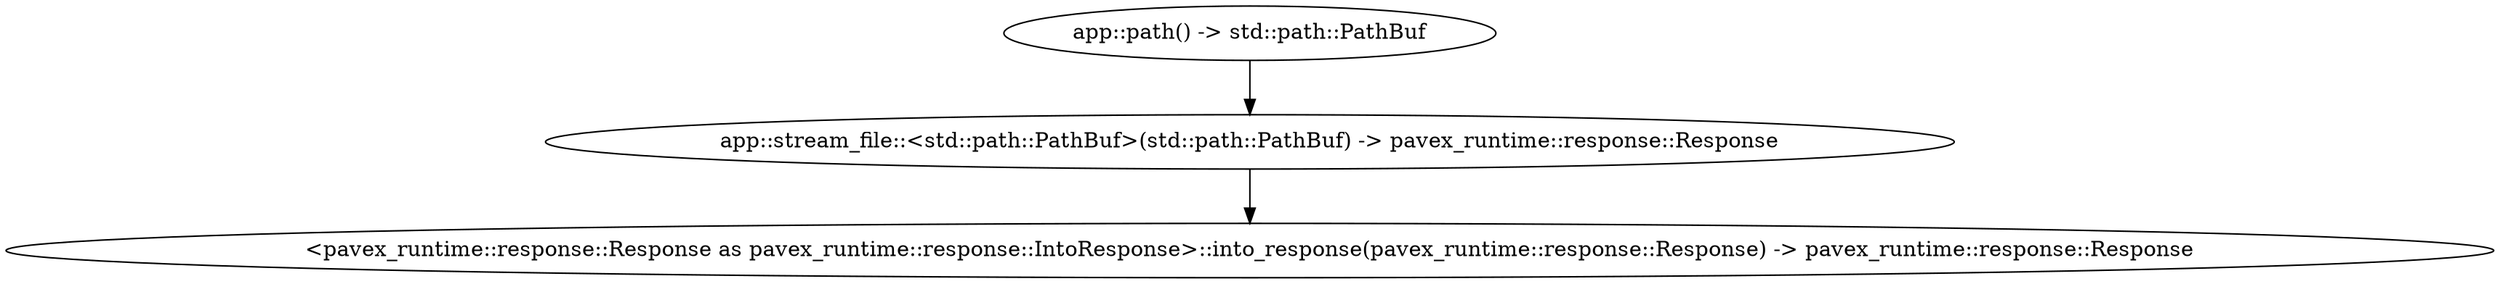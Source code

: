 digraph "GET /home" {
    0 [ label = "app::stream_file::<std::path::PathBuf>(std::path::PathBuf) -> pavex_runtime::response::Response"]
    1 [ label = "app::path() -> std::path::PathBuf"]
    2 [ label = "<pavex_runtime::response::Response as pavex_runtime::response::IntoResponse>::into_response(pavex_runtime::response::Response) -> pavex_runtime::response::Response"]
    1 -> 0 [ ]
    0 -> 2 [ ]
}
digraph app_state {
    0 [ label = "crate::ApplicationState() -> crate::ApplicationState"]
}